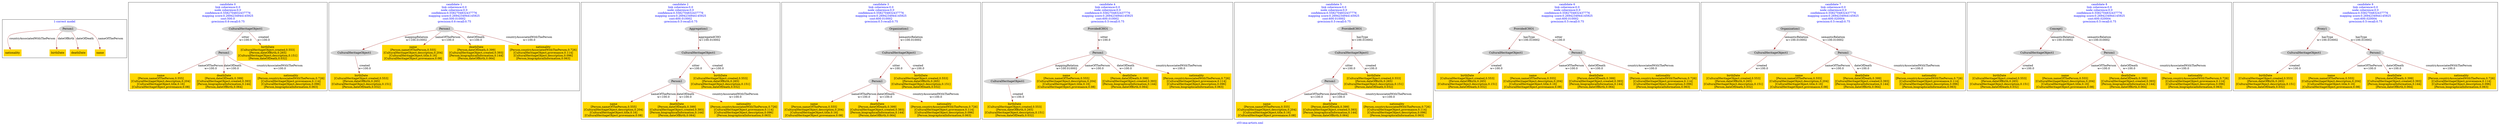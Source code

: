 digraph n0 {
fontcolor="blue"
remincross="true"
label="s03-ima-artists.xml"
subgraph cluster_0 {
label="1-correct model"
n2[style="filled",color="white",fillcolor="lightgray",label="Person1"];
n3[shape="plaintext",style="filled",fillcolor="gold",label="nationality"];
n4[shape="plaintext",style="filled",fillcolor="gold",label="birthDate"];
n5[shape="plaintext",style="filled",fillcolor="gold",label="deathDate"];
n6[shape="plaintext",style="filled",fillcolor="gold",label="name"];
}
subgraph cluster_1 {
label="candidate 0\nlink coherence:0.0\nnode coherence:0.0\nconfidence:0.5582704832437776\nmapping score:0.2694234944145925\ncost:500.0\n-precision:0.6-recall:0.75"
n8[style="filled",color="white",fillcolor="lightgray",label="CulturalHeritageObject1"];
n9[style="filled",color="white",fillcolor="lightgray",label="Person1"];
n10[shape="plaintext",style="filled",fillcolor="gold",label="name\n[Person,nameOfThePerson,0.555]\n[CulturalHeritageObject,description,0.204]\n[CulturalHeritageObject,title,0.16]\n[CulturalHeritageObject,provenance,0.08]"];
n11[shape="plaintext",style="filled",fillcolor="gold",label="deathDate\n[Person,dateOfDeath,0.399]\n[CulturalHeritageObject,created,0.393]\n[Person,biographicalInformation,0.144]\n[Person,dateOfBirth,0.064]"];
n12[shape="plaintext",style="filled",fillcolor="gold",label="birthDate\n[CulturalHeritageObject,created,0.553]\n[Person,dateOfBirth,0.265]\n[CulturalHeritageObject,description,0.151]\n[Person,dateOfDeath,0.032]"];
n13[shape="plaintext",style="filled",fillcolor="gold",label="nationality\n[Person,countryAssociatedWithThePerson,0.726]\n[CulturalHeritageObject,provenance,0.114]\n[CulturalHeritageObject,description,0.096]\n[Person,biographicalInformation,0.063]"];
}
subgraph cluster_2 {
label="candidate 1\nlink coherence:0.0\nnode coherence:0.0\nconfidence:0.5582704832437776\nmapping score:0.2694234944145925\ncost:500.010002\n-precision:0.6-recall:0.75"
n15[style="filled",color="white",fillcolor="lightgray",label="Person1"];
n16[style="filled",color="white",fillcolor="lightgray",label="CulturalHeritageObject1"];
n17[shape="plaintext",style="filled",fillcolor="gold",label="name\n[Person,nameOfThePerson,0.555]\n[CulturalHeritageObject,description,0.204]\n[CulturalHeritageObject,title,0.16]\n[CulturalHeritageObject,provenance,0.08]"];
n18[shape="plaintext",style="filled",fillcolor="gold",label="deathDate\n[Person,dateOfDeath,0.399]\n[CulturalHeritageObject,created,0.393]\n[Person,biographicalInformation,0.144]\n[Person,dateOfBirth,0.064]"];
n19[shape="plaintext",style="filled",fillcolor="gold",label="birthDate\n[CulturalHeritageObject,created,0.553]\n[Person,dateOfBirth,0.265]\n[CulturalHeritageObject,description,0.151]\n[Person,dateOfDeath,0.032]"];
n20[shape="plaintext",style="filled",fillcolor="gold",label="nationality\n[Person,countryAssociatedWithThePerson,0.726]\n[CulturalHeritageObject,provenance,0.114]\n[CulturalHeritageObject,description,0.096]\n[Person,biographicalInformation,0.063]"];
}
subgraph cluster_3 {
label="candidate 2\nlink coherence:0.0\nnode coherence:0.0\nconfidence:0.5582704832437776\nmapping score:0.2694234944145925\ncost:600.010002\n-precision:0.5-recall:0.75"
n22[style="filled",color="white",fillcolor="lightgray",label="CulturalHeritageObject1"];
n23[style="filled",color="white",fillcolor="lightgray",label="Person1"];
n24[style="filled",color="white",fillcolor="lightgray",label="Aggregation1"];
n25[shape="plaintext",style="filled",fillcolor="gold",label="name\n[Person,nameOfThePerson,0.555]\n[CulturalHeritageObject,description,0.204]\n[CulturalHeritageObject,title,0.16]\n[CulturalHeritageObject,provenance,0.08]"];
n26[shape="plaintext",style="filled",fillcolor="gold",label="deathDate\n[Person,dateOfDeath,0.399]\n[CulturalHeritageObject,created,0.393]\n[Person,biographicalInformation,0.144]\n[Person,dateOfBirth,0.064]"];
n27[shape="plaintext",style="filled",fillcolor="gold",label="birthDate\n[CulturalHeritageObject,created,0.553]\n[Person,dateOfBirth,0.265]\n[CulturalHeritageObject,description,0.151]\n[Person,dateOfDeath,0.032]"];
n28[shape="plaintext",style="filled",fillcolor="gold",label="nationality\n[Person,countryAssociatedWithThePerson,0.726]\n[CulturalHeritageObject,provenance,0.114]\n[CulturalHeritageObject,description,0.096]\n[Person,biographicalInformation,0.063]"];
}
subgraph cluster_4 {
label="candidate 3\nlink coherence:0.0\nnode coherence:0.0\nconfidence:0.5582704832437776\nmapping score:0.2694234944145925\ncost:600.010002\n-precision:0.5-recall:0.75"
n30[style="filled",color="white",fillcolor="lightgray",label="CulturalHeritageObject1"];
n31[style="filled",color="white",fillcolor="lightgray",label="Person1"];
n32[style="filled",color="white",fillcolor="lightgray",label="Organization1"];
n33[shape="plaintext",style="filled",fillcolor="gold",label="name\n[Person,nameOfThePerson,0.555]\n[CulturalHeritageObject,description,0.204]\n[CulturalHeritageObject,title,0.16]\n[CulturalHeritageObject,provenance,0.08]"];
n34[shape="plaintext",style="filled",fillcolor="gold",label="deathDate\n[Person,dateOfDeath,0.399]\n[CulturalHeritageObject,created,0.393]\n[Person,biographicalInformation,0.144]\n[Person,dateOfBirth,0.064]"];
n35[shape="plaintext",style="filled",fillcolor="gold",label="birthDate\n[CulturalHeritageObject,created,0.553]\n[Person,dateOfBirth,0.265]\n[CulturalHeritageObject,description,0.151]\n[Person,dateOfDeath,0.032]"];
n36[shape="plaintext",style="filled",fillcolor="gold",label="nationality\n[Person,countryAssociatedWithThePerson,0.726]\n[CulturalHeritageObject,provenance,0.114]\n[CulturalHeritageObject,description,0.096]\n[Person,biographicalInformation,0.063]"];
}
subgraph cluster_5 {
label="candidate 4\nlink coherence:0.0\nnode coherence:0.0\nconfidence:0.5582704832437776\nmapping score:0.2694234944145925\ncost:600.010002\n-precision:0.5-recall:0.75"
n38[style="filled",color="white",fillcolor="lightgray",label="Person1"];
n39[style="filled",color="white",fillcolor="lightgray",label="CulturalHeritageObject1"];
n40[style="filled",color="white",fillcolor="lightgray",label="ProvidedCHO1"];
n41[shape="plaintext",style="filled",fillcolor="gold",label="name\n[Person,nameOfThePerson,0.555]\n[CulturalHeritageObject,description,0.204]\n[CulturalHeritageObject,title,0.16]\n[CulturalHeritageObject,provenance,0.08]"];
n42[shape="plaintext",style="filled",fillcolor="gold",label="deathDate\n[Person,dateOfDeath,0.399]\n[CulturalHeritageObject,created,0.393]\n[Person,biographicalInformation,0.144]\n[Person,dateOfBirth,0.064]"];
n43[shape="plaintext",style="filled",fillcolor="gold",label="birthDate\n[CulturalHeritageObject,created,0.553]\n[Person,dateOfBirth,0.265]\n[CulturalHeritageObject,description,0.151]\n[Person,dateOfDeath,0.032]"];
n44[shape="plaintext",style="filled",fillcolor="gold",label="nationality\n[Person,countryAssociatedWithThePerson,0.726]\n[CulturalHeritageObject,provenance,0.114]\n[CulturalHeritageObject,description,0.096]\n[Person,biographicalInformation,0.063]"];
}
subgraph cluster_6 {
label="candidate 5\nlink coherence:0.0\nnode coherence:0.0\nconfidence:0.5582704832437776\nmapping score:0.2694234944145925\ncost:600.010002\n-precision:0.5-recall:0.75"
n46[style="filled",color="white",fillcolor="lightgray",label="CulturalHeritageObject1"];
n47[style="filled",color="white",fillcolor="lightgray",label="Person1"];
n48[style="filled",color="white",fillcolor="lightgray",label="ProvidedCHO1"];
n49[shape="plaintext",style="filled",fillcolor="gold",label="name\n[Person,nameOfThePerson,0.555]\n[CulturalHeritageObject,description,0.204]\n[CulturalHeritageObject,title,0.16]\n[CulturalHeritageObject,provenance,0.08]"];
n50[shape="plaintext",style="filled",fillcolor="gold",label="deathDate\n[Person,dateOfDeath,0.399]\n[CulturalHeritageObject,created,0.393]\n[Person,biographicalInformation,0.144]\n[Person,dateOfBirth,0.064]"];
n51[shape="plaintext",style="filled",fillcolor="gold",label="birthDate\n[CulturalHeritageObject,created,0.553]\n[Person,dateOfBirth,0.265]\n[CulturalHeritageObject,description,0.151]\n[Person,dateOfDeath,0.032]"];
n52[shape="plaintext",style="filled",fillcolor="gold",label="nationality\n[Person,countryAssociatedWithThePerson,0.726]\n[CulturalHeritageObject,provenance,0.114]\n[CulturalHeritageObject,description,0.096]\n[Person,biographicalInformation,0.063]"];
}
subgraph cluster_7 {
label="candidate 6\nlink coherence:0.0\nnode coherence:0.0\nconfidence:0.5582704832437776\nmapping score:0.2694234944145925\ncost:600.010002\n-precision:0.5-recall:0.75"
n54[style="filled",color="white",fillcolor="lightgray",label="ProvidedCHO1"];
n55[style="filled",color="white",fillcolor="lightgray",label="CulturalHeritageObject1"];
n56[style="filled",color="white",fillcolor="lightgray",label="Person1"];
n57[shape="plaintext",style="filled",fillcolor="gold",label="name\n[Person,nameOfThePerson,0.555]\n[CulturalHeritageObject,description,0.204]\n[CulturalHeritageObject,title,0.16]\n[CulturalHeritageObject,provenance,0.08]"];
n58[shape="plaintext",style="filled",fillcolor="gold",label="deathDate\n[Person,dateOfDeath,0.399]\n[CulturalHeritageObject,created,0.393]\n[Person,biographicalInformation,0.144]\n[Person,dateOfBirth,0.064]"];
n59[shape="plaintext",style="filled",fillcolor="gold",label="birthDate\n[CulturalHeritageObject,created,0.553]\n[Person,dateOfBirth,0.265]\n[CulturalHeritageObject,description,0.151]\n[Person,dateOfDeath,0.032]"];
n60[shape="plaintext",style="filled",fillcolor="gold",label="nationality\n[Person,countryAssociatedWithThePerson,0.726]\n[CulturalHeritageObject,provenance,0.114]\n[CulturalHeritageObject,description,0.096]\n[Person,biographicalInformation,0.063]"];
}
subgraph cluster_8 {
label="candidate 7\nlink coherence:0.0\nnode coherence:0.0\nconfidence:0.5582704832437776\nmapping score:0.2694234944145925\ncost:600.020004\n-precision:0.5-recall:0.75"
n62[style="filled",color="white",fillcolor="lightgray",label="Organization1"];
n63[style="filled",color="white",fillcolor="lightgray",label="CulturalHeritageObject1"];
n64[style="filled",color="white",fillcolor="lightgray",label="Person1"];
n65[shape="plaintext",style="filled",fillcolor="gold",label="name\n[Person,nameOfThePerson,0.555]\n[CulturalHeritageObject,description,0.204]\n[CulturalHeritageObject,title,0.16]\n[CulturalHeritageObject,provenance,0.08]"];
n66[shape="plaintext",style="filled",fillcolor="gold",label="deathDate\n[Person,dateOfDeath,0.399]\n[CulturalHeritageObject,created,0.393]\n[Person,biographicalInformation,0.144]\n[Person,dateOfBirth,0.064]"];
n67[shape="plaintext",style="filled",fillcolor="gold",label="birthDate\n[CulturalHeritageObject,created,0.553]\n[Person,dateOfBirth,0.265]\n[CulturalHeritageObject,description,0.151]\n[Person,dateOfDeath,0.032]"];
n68[shape="plaintext",style="filled",fillcolor="gold",label="nationality\n[Person,countryAssociatedWithThePerson,0.726]\n[CulturalHeritageObject,provenance,0.114]\n[CulturalHeritageObject,description,0.096]\n[Person,biographicalInformation,0.063]"];
}
subgraph cluster_9 {
label="candidate 8\nlink coherence:0.0\nnode coherence:0.0\nconfidence:0.5582704832437776\nmapping score:0.2694234944145925\ncost:600.020004\n-precision:0.5-recall:0.75"
n70[style="filled",color="white",fillcolor="lightgray",label="Concept1"];
n71[style="filled",color="white",fillcolor="lightgray",label="CulturalHeritageObject1"];
n72[style="filled",color="white",fillcolor="lightgray",label="Person1"];
n73[shape="plaintext",style="filled",fillcolor="gold",label="name\n[Person,nameOfThePerson,0.555]\n[CulturalHeritageObject,description,0.204]\n[CulturalHeritageObject,title,0.16]\n[CulturalHeritageObject,provenance,0.08]"];
n74[shape="plaintext",style="filled",fillcolor="gold",label="deathDate\n[Person,dateOfDeath,0.399]\n[CulturalHeritageObject,created,0.393]\n[Person,biographicalInformation,0.144]\n[Person,dateOfBirth,0.064]"];
n75[shape="plaintext",style="filled",fillcolor="gold",label="birthDate\n[CulturalHeritageObject,created,0.553]\n[Person,dateOfBirth,0.265]\n[CulturalHeritageObject,description,0.151]\n[Person,dateOfDeath,0.032]"];
n76[shape="plaintext",style="filled",fillcolor="gold",label="nationality\n[Person,countryAssociatedWithThePerson,0.726]\n[CulturalHeritageObject,provenance,0.114]\n[CulturalHeritageObject,description,0.096]\n[Person,biographicalInformation,0.063]"];
}
subgraph cluster_10 {
label="candidate 9\nlink coherence:0.0\nnode coherence:0.0\nconfidence:0.5582704832437776\nmapping score:0.2694234944145925\ncost:600.020004\n-precision:0.5-recall:0.75"
n78[style="filled",color="white",fillcolor="lightgray",label="Proxy1"];
n79[style="filled",color="white",fillcolor="lightgray",label="CulturalHeritageObject1"];
n80[style="filled",color="white",fillcolor="lightgray",label="Person1"];
n81[shape="plaintext",style="filled",fillcolor="gold",label="name\n[Person,nameOfThePerson,0.555]\n[CulturalHeritageObject,description,0.204]\n[CulturalHeritageObject,title,0.16]\n[CulturalHeritageObject,provenance,0.08]"];
n82[shape="plaintext",style="filled",fillcolor="gold",label="deathDate\n[Person,dateOfDeath,0.399]\n[CulturalHeritageObject,created,0.393]\n[Person,biographicalInformation,0.144]\n[Person,dateOfBirth,0.064]"];
n83[shape="plaintext",style="filled",fillcolor="gold",label="birthDate\n[CulturalHeritageObject,created,0.553]\n[Person,dateOfBirth,0.265]\n[CulturalHeritageObject,description,0.151]\n[Person,dateOfDeath,0.032]"];
n84[shape="plaintext",style="filled",fillcolor="gold",label="nationality\n[Person,countryAssociatedWithThePerson,0.726]\n[CulturalHeritageObject,provenance,0.114]\n[CulturalHeritageObject,description,0.096]\n[Person,biographicalInformation,0.063]"];
}
n2 -> n3[color="brown",fontcolor="black",label="countryAssociatedWithThePerson"]
n2 -> n4[color="brown",fontcolor="black",label="dateOfBirth"]
n2 -> n5[color="brown",fontcolor="black",label="dateOfDeath"]
n2 -> n6[color="brown",fontcolor="black",label="nameOfThePerson"]
n8 -> n9[color="brown",fontcolor="black",label="sitter\nw=100.0"]
n9 -> n10[color="brown",fontcolor="black",label="nameOfThePerson\nw=100.0"]
n9 -> n11[color="brown",fontcolor="black",label="dateOfDeath\nw=100.0"]
n8 -> n12[color="brown",fontcolor="black",label="created\nw=100.0"]
n9 -> n13[color="brown",fontcolor="black",label="countryAssociatedWithThePerson\nw=100.0"]
n15 -> n16[color="brown",fontcolor="black",label="mappingRelation\nw=100.010002"]
n15 -> n17[color="brown",fontcolor="black",label="nameOfThePerson\nw=100.0"]
n15 -> n18[color="brown",fontcolor="black",label="dateOfDeath\nw=100.0"]
n16 -> n19[color="brown",fontcolor="black",label="created\nw=100.0"]
n15 -> n20[color="brown",fontcolor="black",label="countryAssociatedWithThePerson\nw=100.0"]
n22 -> n23[color="brown",fontcolor="black",label="sitter\nw=100.0"]
n24 -> n22[color="brown",fontcolor="black",label="aggregatedCHO\nw=100.010002"]
n23 -> n25[color="brown",fontcolor="black",label="nameOfThePerson\nw=100.0"]
n23 -> n26[color="brown",fontcolor="black",label="dateOfDeath\nw=100.0"]
n22 -> n27[color="brown",fontcolor="black",label="created\nw=100.0"]
n23 -> n28[color="brown",fontcolor="black",label="countryAssociatedWithThePerson\nw=100.0"]
n30 -> n31[color="brown",fontcolor="black",label="sitter\nw=100.0"]
n32 -> n30[color="brown",fontcolor="black",label="semanticRelation\nw=100.010002"]
n31 -> n33[color="brown",fontcolor="black",label="nameOfThePerson\nw=100.0"]
n31 -> n34[color="brown",fontcolor="black",label="dateOfDeath\nw=100.0"]
n30 -> n35[color="brown",fontcolor="black",label="created\nw=100.0"]
n31 -> n36[color="brown",fontcolor="black",label="countryAssociatedWithThePerson\nw=100.0"]
n38 -> n39[color="brown",fontcolor="black",label="mappingRelation\nw=100.010002"]
n40 -> n38[color="brown",fontcolor="black",label="sitter\nw=100.0"]
n38 -> n41[color="brown",fontcolor="black",label="nameOfThePerson\nw=100.0"]
n38 -> n42[color="brown",fontcolor="black",label="dateOfDeath\nw=100.0"]
n39 -> n43[color="brown",fontcolor="black",label="created\nw=100.0"]
n38 -> n44[color="brown",fontcolor="black",label="countryAssociatedWithThePerson\nw=100.0"]
n46 -> n47[color="brown",fontcolor="black",label="sitter\nw=100.0"]
n48 -> n46[color="brown",fontcolor="black",label="hasType\nw=100.010002"]
n47 -> n49[color="brown",fontcolor="black",label="nameOfThePerson\nw=100.0"]
n47 -> n50[color="brown",fontcolor="black",label="dateOfDeath\nw=100.0"]
n46 -> n51[color="brown",fontcolor="black",label="created\nw=100.0"]
n47 -> n52[color="brown",fontcolor="black",label="countryAssociatedWithThePerson\nw=100.0"]
n54 -> n55[color="brown",fontcolor="black",label="hasType\nw=100.010002"]
n54 -> n56[color="brown",fontcolor="black",label="sitter\nw=100.0"]
n56 -> n57[color="brown",fontcolor="black",label="nameOfThePerson\nw=100.0"]
n56 -> n58[color="brown",fontcolor="black",label="dateOfDeath\nw=100.0"]
n55 -> n59[color="brown",fontcolor="black",label="created\nw=100.0"]
n56 -> n60[color="brown",fontcolor="black",label="countryAssociatedWithThePerson\nw=100.0"]
n62 -> n63[color="brown",fontcolor="black",label="semanticRelation\nw=100.010002"]
n62 -> n64[color="brown",fontcolor="black",label="semanticRelation\nw=100.010002"]
n64 -> n65[color="brown",fontcolor="black",label="nameOfThePerson\nw=100.0"]
n64 -> n66[color="brown",fontcolor="black",label="dateOfDeath\nw=100.0"]
n63 -> n67[color="brown",fontcolor="black",label="created\nw=100.0"]
n64 -> n68[color="brown",fontcolor="black",label="countryAssociatedWithThePerson\nw=100.0"]
n70 -> n71[color="brown",fontcolor="black",label="semanticRelation\nw=100.010002"]
n70 -> n72[color="brown",fontcolor="black",label="semanticRelation\nw=100.010002"]
n72 -> n73[color="brown",fontcolor="black",label="nameOfThePerson\nw=100.0"]
n72 -> n74[color="brown",fontcolor="black",label="dateOfDeath\nw=100.0"]
n71 -> n75[color="brown",fontcolor="black",label="created\nw=100.0"]
n72 -> n76[color="brown",fontcolor="black",label="countryAssociatedWithThePerson\nw=100.0"]
n78 -> n79[color="brown",fontcolor="black",label="hasType\nw=100.010002"]
n78 -> n80[color="brown",fontcolor="black",label="hasType\nw=100.010002"]
n80 -> n81[color="brown",fontcolor="black",label="nameOfThePerson\nw=100.0"]
n80 -> n82[color="brown",fontcolor="black",label="dateOfDeath\nw=100.0"]
n79 -> n83[color="brown",fontcolor="black",label="created\nw=100.0"]
n80 -> n84[color="brown",fontcolor="black",label="countryAssociatedWithThePerson\nw=100.0"]
}
